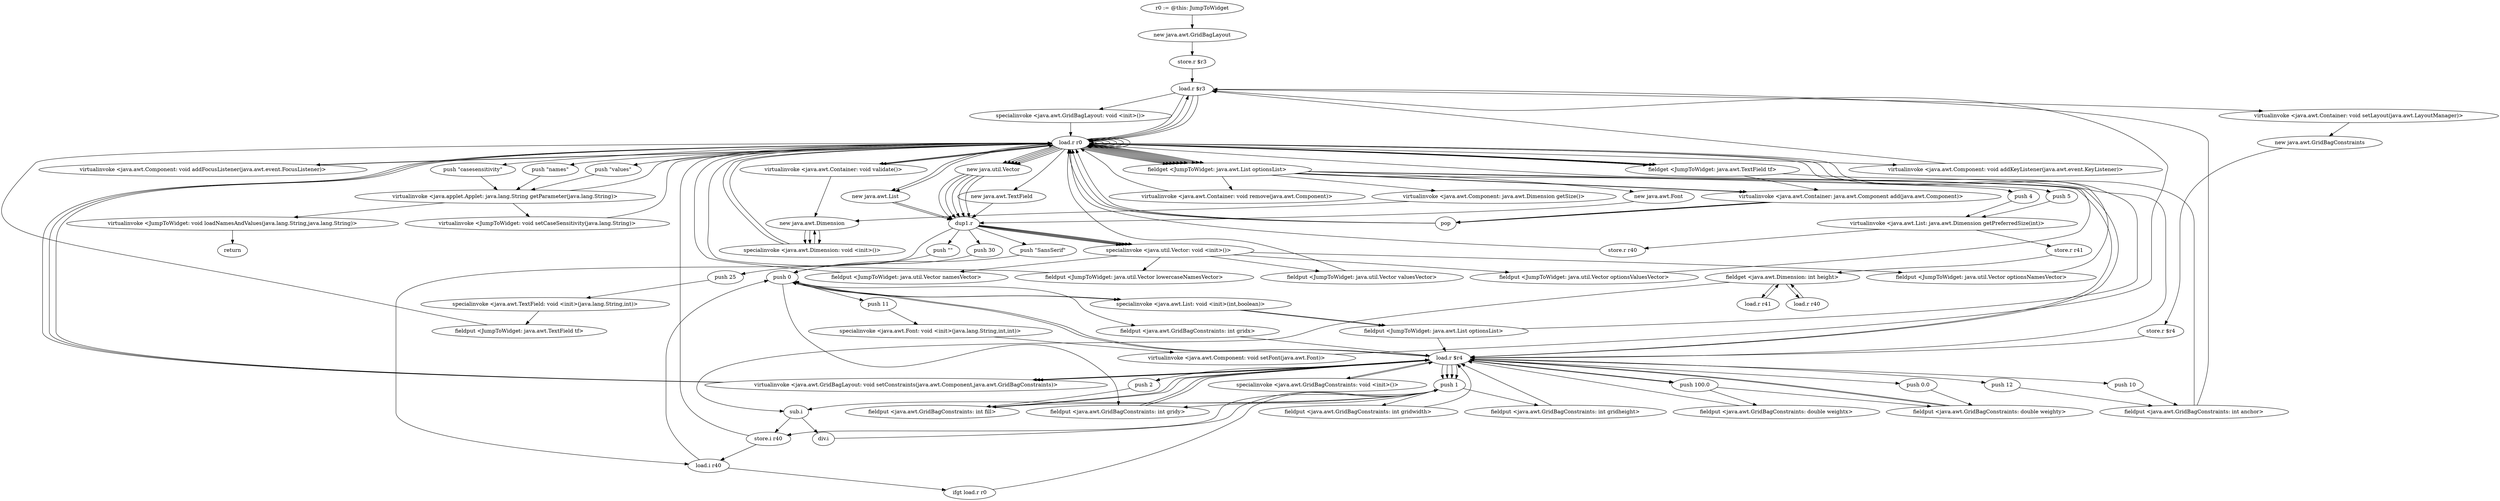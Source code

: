 digraph "" {
    "r0 := @this: JumpToWidget"
    "new java.awt.GridBagLayout"
    "r0 := @this: JumpToWidget"->"new java.awt.GridBagLayout";
    "store.r $r3"
    "new java.awt.GridBagLayout"->"store.r $r3";
    "load.r $r3"
    "store.r $r3"->"load.r $r3";
    "specialinvoke <java.awt.GridBagLayout: void <init>()>"
    "load.r $r3"->"specialinvoke <java.awt.GridBagLayout: void <init>()>";
    "load.r r0"
    "specialinvoke <java.awt.GridBagLayout: void <init>()>"->"load.r r0";
    "load.r r0"->"load.r $r3";
    "virtualinvoke <java.awt.Container: void setLayout(java.awt.LayoutManager)>"
    "load.r $r3"->"virtualinvoke <java.awt.Container: void setLayout(java.awt.LayoutManager)>";
    "new java.awt.GridBagConstraints"
    "virtualinvoke <java.awt.Container: void setLayout(java.awt.LayoutManager)>"->"new java.awt.GridBagConstraints";
    "store.r $r4"
    "new java.awt.GridBagConstraints"->"store.r $r4";
    "load.r $r4"
    "store.r $r4"->"load.r $r4";
    "specialinvoke <java.awt.GridBagConstraints: void <init>()>"
    "load.r $r4"->"specialinvoke <java.awt.GridBagConstraints: void <init>()>";
    "specialinvoke <java.awt.GridBagConstraints: void <init>()>"->"load.r $r4";
    "push 100.0"
    "load.r $r4"->"push 100.0";
    "fieldput <java.awt.GridBagConstraints: double weightx>"
    "push 100.0"->"fieldput <java.awt.GridBagConstraints: double weightx>";
    "fieldput <java.awt.GridBagConstraints: double weightx>"->"load.r $r4";
    "push 0.0"
    "load.r $r4"->"push 0.0";
    "fieldput <java.awt.GridBagConstraints: double weighty>"
    "push 0.0"->"fieldput <java.awt.GridBagConstraints: double weighty>";
    "fieldput <java.awt.GridBagConstraints: double weighty>"->"load.r $r4";
    "push 0"
    "load.r $r4"->"push 0";
    "fieldput <java.awt.GridBagConstraints: int gridx>"
    "push 0"->"fieldput <java.awt.GridBagConstraints: int gridx>";
    "fieldput <java.awt.GridBagConstraints: int gridx>"->"load.r $r4";
    "load.r $r4"->"push 0";
    "fieldput <java.awt.GridBagConstraints: int gridy>"
    "push 0"->"fieldput <java.awt.GridBagConstraints: int gridy>";
    "fieldput <java.awt.GridBagConstraints: int gridy>"->"load.r $r4";
    "push 1"
    "load.r $r4"->"push 1";
    "fieldput <java.awt.GridBagConstraints: int gridwidth>"
    "push 1"->"fieldput <java.awt.GridBagConstraints: int gridwidth>";
    "fieldput <java.awt.GridBagConstraints: int gridwidth>"->"load.r $r4";
    "load.r $r4"->"push 1";
    "fieldput <java.awt.GridBagConstraints: int gridheight>"
    "push 1"->"fieldput <java.awt.GridBagConstraints: int gridheight>";
    "fieldput <java.awt.GridBagConstraints: int gridheight>"->"load.r $r4";
    "push 2"
    "load.r $r4"->"push 2";
    "fieldput <java.awt.GridBagConstraints: int fill>"
    "push 2"->"fieldput <java.awt.GridBagConstraints: int fill>";
    "fieldput <java.awt.GridBagConstraints: int fill>"->"load.r $r4";
    "push 12"
    "load.r $r4"->"push 12";
    "fieldput <java.awt.GridBagConstraints: int anchor>"
    "push 12"->"fieldput <java.awt.GridBagConstraints: int anchor>";
    "fieldput <java.awt.GridBagConstraints: int anchor>"->"load.r r0";
    "new java.awt.TextField"
    "load.r r0"->"new java.awt.TextField";
    "dup1.r"
    "new java.awt.TextField"->"dup1.r";
    "push \"\""
    "dup1.r"->"push \"\"";
    "push 25"
    "push \"\""->"push 25";
    "specialinvoke <java.awt.TextField: void <init>(java.lang.String,int)>"
    "push 25"->"specialinvoke <java.awt.TextField: void <init>(java.lang.String,int)>";
    "fieldput <JumpToWidget: java.awt.TextField tf>"
    "specialinvoke <java.awt.TextField: void <init>(java.lang.String,int)>"->"fieldput <JumpToWidget: java.awt.TextField tf>";
    "fieldput <JumpToWidget: java.awt.TextField tf>"->"load.r r0";
    "fieldget <JumpToWidget: java.awt.TextField tf>"
    "load.r r0"->"fieldget <JumpToWidget: java.awt.TextField tf>";
    "fieldget <JumpToWidget: java.awt.TextField tf>"->"load.r r0";
    "virtualinvoke <java.awt.Component: void addKeyListener(java.awt.event.KeyListener)>"
    "load.r r0"->"virtualinvoke <java.awt.Component: void addKeyListener(java.awt.event.KeyListener)>";
    "virtualinvoke <java.awt.Component: void addKeyListener(java.awt.event.KeyListener)>"->"load.r $r3";
    "load.r $r3"->"load.r r0";
    "load.r r0"->"fieldget <JumpToWidget: java.awt.TextField tf>";
    "fieldget <JumpToWidget: java.awt.TextField tf>"->"load.r $r4";
    "virtualinvoke <java.awt.GridBagLayout: void setConstraints(java.awt.Component,java.awt.GridBagConstraints)>"
    "load.r $r4"->"virtualinvoke <java.awt.GridBagLayout: void setConstraints(java.awt.Component,java.awt.GridBagConstraints)>";
    "virtualinvoke <java.awt.GridBagLayout: void setConstraints(java.awt.Component,java.awt.GridBagConstraints)>"->"load.r r0";
    "load.r r0"->"load.r r0";
    "load.r r0"->"fieldget <JumpToWidget: java.awt.TextField tf>";
    "virtualinvoke <java.awt.Container: java.awt.Component add(java.awt.Component)>"
    "fieldget <JumpToWidget: java.awt.TextField tf>"->"virtualinvoke <java.awt.Container: java.awt.Component add(java.awt.Component)>";
    "pop"
    "virtualinvoke <java.awt.Container: java.awt.Component add(java.awt.Component)>"->"pop";
    "pop"->"load.r r0";
    "new java.awt.List"
    "load.r r0"->"new java.awt.List";
    "new java.awt.List"->"dup1.r";
    "push 30"
    "dup1.r"->"push 30";
    "push 30"->"push 0";
    "specialinvoke <java.awt.List: void <init>(int,boolean)>"
    "push 0"->"specialinvoke <java.awt.List: void <init>(int,boolean)>";
    "fieldput <JumpToWidget: java.awt.List optionsList>"
    "specialinvoke <java.awt.List: void <init>(int,boolean)>"->"fieldput <JumpToWidget: java.awt.List optionsList>";
    "fieldput <JumpToWidget: java.awt.List optionsList>"->"load.r $r4";
    "load.r $r4"->"push 1";
    "push 1"->"fieldput <java.awt.GridBagConstraints: int gridy>";
    "fieldput <java.awt.GridBagConstraints: int gridy>"->"load.r $r4";
    "load.r $r4"->"push 100.0";
    "push 100.0"->"fieldput <java.awt.GridBagConstraints: double weighty>";
    "fieldput <java.awt.GridBagConstraints: double weighty>"->"load.r $r4";
    "load.r $r4"->"push 1";
    "push 1"->"fieldput <java.awt.GridBagConstraints: int fill>";
    "fieldput <java.awt.GridBagConstraints: int fill>"->"load.r $r4";
    "push 10"
    "load.r $r4"->"push 10";
    "push 10"->"fieldput <java.awt.GridBagConstraints: int anchor>";
    "fieldput <java.awt.GridBagConstraints: int anchor>"->"load.r $r3";
    "load.r $r3"->"load.r r0";
    "fieldget <JumpToWidget: java.awt.List optionsList>"
    "load.r r0"->"fieldget <JumpToWidget: java.awt.List optionsList>";
    "fieldget <JumpToWidget: java.awt.List optionsList>"->"load.r $r4";
    "load.r $r4"->"virtualinvoke <java.awt.GridBagLayout: void setConstraints(java.awt.Component,java.awt.GridBagConstraints)>";
    "virtualinvoke <java.awt.GridBagLayout: void setConstraints(java.awt.Component,java.awt.GridBagConstraints)>"->"load.r r0";
    "load.r r0"->"load.r r0";
    "load.r r0"->"fieldget <JumpToWidget: java.awt.List optionsList>";
    "fieldget <JumpToWidget: java.awt.List optionsList>"->"virtualinvoke <java.awt.Container: java.awt.Component add(java.awt.Component)>";
    "virtualinvoke <java.awt.Container: java.awt.Component add(java.awt.Component)>"->"pop";
    "pop"->"load.r r0";
    "virtualinvoke <java.awt.Container: void validate()>"
    "load.r r0"->"virtualinvoke <java.awt.Container: void validate()>";
    "new java.awt.Dimension"
    "virtualinvoke <java.awt.Container: void validate()>"->"new java.awt.Dimension";
    "specialinvoke <java.awt.Dimension: void <init>()>"
    "new java.awt.Dimension"->"specialinvoke <java.awt.Dimension: void <init>()>";
    "specialinvoke <java.awt.Dimension: void <init>()>"->"load.r r0";
    "load.r r0"->"fieldget <JumpToWidget: java.awt.List optionsList>";
    "virtualinvoke <java.awt.Component: java.awt.Dimension getSize()>"
    "fieldget <JumpToWidget: java.awt.List optionsList>"->"virtualinvoke <java.awt.Component: java.awt.Dimension getSize()>";
    "virtualinvoke <java.awt.Component: java.awt.Dimension getSize()>"->"new java.awt.Dimension";
    "new java.awt.Dimension"->"specialinvoke <java.awt.Dimension: void <init>()>";
    "specialinvoke <java.awt.Dimension: void <init>()>"->"new java.awt.Dimension";
    "new java.awt.Dimension"->"specialinvoke <java.awt.Dimension: void <init>()>";
    "specialinvoke <java.awt.Dimension: void <init>()>"->"load.r r0";
    "load.r r0"->"fieldget <JumpToWidget: java.awt.List optionsList>";
    "push 4"
    "fieldget <JumpToWidget: java.awt.List optionsList>"->"push 4";
    "virtualinvoke <java.awt.List: java.awt.Dimension getPreferredSize(int)>"
    "push 4"->"virtualinvoke <java.awt.List: java.awt.Dimension getPreferredSize(int)>";
    "store.r r40"
    "virtualinvoke <java.awt.List: java.awt.Dimension getPreferredSize(int)>"->"store.r r40";
    "store.r r40"->"load.r r0";
    "load.r r0"->"fieldget <JumpToWidget: java.awt.List optionsList>";
    "push 5"
    "fieldget <JumpToWidget: java.awt.List optionsList>"->"push 5";
    "push 5"->"virtualinvoke <java.awt.List: java.awt.Dimension getPreferredSize(int)>";
    "store.r r41"
    "virtualinvoke <java.awt.List: java.awt.Dimension getPreferredSize(int)>"->"store.r r41";
    "fieldget <java.awt.Dimension: int height>"
    "store.r r41"->"fieldget <java.awt.Dimension: int height>";
    "load.r r41"
    "fieldget <java.awt.Dimension: int height>"->"load.r r41";
    "load.r r41"->"fieldget <java.awt.Dimension: int height>";
    "load.r r40"
    "fieldget <java.awt.Dimension: int height>"->"load.r r40";
    "load.r r40"->"fieldget <java.awt.Dimension: int height>";
    "sub.i"
    "fieldget <java.awt.Dimension: int height>"->"sub.i";
    "div.i"
    "sub.i"->"div.i";
    "div.i"->"push 1";
    "push 1"->"sub.i";
    "store.i r40"
    "sub.i"->"store.i r40";
    "load.i r40"
    "store.i r40"->"load.i r40";
    "ifgt load.r r0"
    "load.i r40"->"ifgt load.r r0";
    "ifgt load.r r0"->"push 1";
    "push 1"->"store.i r40";
    "store.i r40"->"load.r r0";
    "load.r r0"->"load.r r0";
    "load.r r0"->"fieldget <JumpToWidget: java.awt.List optionsList>";
    "virtualinvoke <java.awt.Container: void remove(java.awt.Component)>"
    "fieldget <JumpToWidget: java.awt.List optionsList>"->"virtualinvoke <java.awt.Container: void remove(java.awt.Component)>";
    "virtualinvoke <java.awt.Container: void remove(java.awt.Component)>"->"load.r r0";
    "load.r r0"->"virtualinvoke <java.awt.Container: void validate()>";
    "virtualinvoke <java.awt.Container: void validate()>"->"load.r r0";
    "load.r r0"->"new java.awt.List";
    "new java.awt.List"->"dup1.r";
    "dup1.r"->"load.i r40";
    "load.i r40"->"push 0";
    "push 0"->"specialinvoke <java.awt.List: void <init>(int,boolean)>";
    "specialinvoke <java.awt.List: void <init>(int,boolean)>"->"fieldput <JumpToWidget: java.awt.List optionsList>";
    "fieldput <JumpToWidget: java.awt.List optionsList>"->"load.r r0";
    "load.r r0"->"fieldget <JumpToWidget: java.awt.List optionsList>";
    "fieldget <JumpToWidget: java.awt.List optionsList>"->"load.r r0";
    "virtualinvoke <java.awt.Component: void addFocusListener(java.awt.event.FocusListener)>"
    "load.r r0"->"virtualinvoke <java.awt.Component: void addFocusListener(java.awt.event.FocusListener)>";
    "virtualinvoke <java.awt.Component: void addFocusListener(java.awt.event.FocusListener)>"->"load.r r0";
    "load.r r0"->"fieldget <JumpToWidget: java.awt.List optionsList>";
    "new java.awt.Font"
    "fieldget <JumpToWidget: java.awt.List optionsList>"->"new java.awt.Font";
    "new java.awt.Font"->"dup1.r";
    "push \"SansSerif\""
    "dup1.r"->"push \"SansSerif\"";
    "push \"SansSerif\""->"push 0";
    "push 11"
    "push 0"->"push 11";
    "specialinvoke <java.awt.Font: void <init>(java.lang.String,int,int)>"
    "push 11"->"specialinvoke <java.awt.Font: void <init>(java.lang.String,int,int)>";
    "virtualinvoke <java.awt.Component: void setFont(java.awt.Font)>"
    "specialinvoke <java.awt.Font: void <init>(java.lang.String,int,int)>"->"virtualinvoke <java.awt.Component: void setFont(java.awt.Font)>";
    "virtualinvoke <java.awt.Component: void setFont(java.awt.Font)>"->"load.r $r3";
    "load.r $r3"->"load.r r0";
    "load.r r0"->"fieldget <JumpToWidget: java.awt.List optionsList>";
    "fieldget <JumpToWidget: java.awt.List optionsList>"->"load.r $r4";
    "load.r $r4"->"virtualinvoke <java.awt.GridBagLayout: void setConstraints(java.awt.Component,java.awt.GridBagConstraints)>";
    "virtualinvoke <java.awt.GridBagLayout: void setConstraints(java.awt.Component,java.awt.GridBagConstraints)>"->"load.r r0";
    "load.r r0"->"load.r r0";
    "load.r r0"->"fieldget <JumpToWidget: java.awt.List optionsList>";
    "fieldget <JumpToWidget: java.awt.List optionsList>"->"virtualinvoke <java.awt.Container: java.awt.Component add(java.awt.Component)>";
    "virtualinvoke <java.awt.Container: java.awt.Component add(java.awt.Component)>"->"pop";
    "pop"->"load.r r0";
    "new java.util.Vector"
    "load.r r0"->"new java.util.Vector";
    "new java.util.Vector"->"dup1.r";
    "specialinvoke <java.util.Vector: void <init>()>"
    "dup1.r"->"specialinvoke <java.util.Vector: void <init>()>";
    "fieldput <JumpToWidget: java.util.Vector namesVector>"
    "specialinvoke <java.util.Vector: void <init>()>"->"fieldput <JumpToWidget: java.util.Vector namesVector>";
    "fieldput <JumpToWidget: java.util.Vector namesVector>"->"load.r r0";
    "load.r r0"->"new java.util.Vector";
    "new java.util.Vector"->"dup1.r";
    "dup1.r"->"specialinvoke <java.util.Vector: void <init>()>";
    "fieldput <JumpToWidget: java.util.Vector lowercaseNamesVector>"
    "specialinvoke <java.util.Vector: void <init>()>"->"fieldput <JumpToWidget: java.util.Vector lowercaseNamesVector>";
    "fieldput <JumpToWidget: java.util.Vector lowercaseNamesVector>"->"load.r r0";
    "load.r r0"->"new java.util.Vector";
    "new java.util.Vector"->"dup1.r";
    "dup1.r"->"specialinvoke <java.util.Vector: void <init>()>";
    "fieldput <JumpToWidget: java.util.Vector valuesVector>"
    "specialinvoke <java.util.Vector: void <init>()>"->"fieldput <JumpToWidget: java.util.Vector valuesVector>";
    "fieldput <JumpToWidget: java.util.Vector valuesVector>"->"load.r r0";
    "load.r r0"->"new java.util.Vector";
    "new java.util.Vector"->"dup1.r";
    "dup1.r"->"specialinvoke <java.util.Vector: void <init>()>";
    "fieldput <JumpToWidget: java.util.Vector optionsValuesVector>"
    "specialinvoke <java.util.Vector: void <init>()>"->"fieldput <JumpToWidget: java.util.Vector optionsValuesVector>";
    "fieldput <JumpToWidget: java.util.Vector optionsValuesVector>"->"load.r r0";
    "load.r r0"->"new java.util.Vector";
    "new java.util.Vector"->"dup1.r";
    "dup1.r"->"specialinvoke <java.util.Vector: void <init>()>";
    "fieldput <JumpToWidget: java.util.Vector optionsNamesVector>"
    "specialinvoke <java.util.Vector: void <init>()>"->"fieldput <JumpToWidget: java.util.Vector optionsNamesVector>";
    "fieldput <JumpToWidget: java.util.Vector optionsNamesVector>"->"load.r r0";
    "load.r r0"->"load.r r0";
    "push \"casesensitivity\""
    "load.r r0"->"push \"casesensitivity\"";
    "virtualinvoke <java.applet.Applet: java.lang.String getParameter(java.lang.String)>"
    "push \"casesensitivity\""->"virtualinvoke <java.applet.Applet: java.lang.String getParameter(java.lang.String)>";
    "virtualinvoke <JumpToWidget: void setCaseSensitivity(java.lang.String)>"
    "virtualinvoke <java.applet.Applet: java.lang.String getParameter(java.lang.String)>"->"virtualinvoke <JumpToWidget: void setCaseSensitivity(java.lang.String)>";
    "virtualinvoke <JumpToWidget: void setCaseSensitivity(java.lang.String)>"->"load.r r0";
    "load.r r0"->"load.r r0";
    "push \"names\""
    "load.r r0"->"push \"names\"";
    "push \"names\""->"virtualinvoke <java.applet.Applet: java.lang.String getParameter(java.lang.String)>";
    "virtualinvoke <java.applet.Applet: java.lang.String getParameter(java.lang.String)>"->"load.r r0";
    "push \"values\""
    "load.r r0"->"push \"values\"";
    "push \"values\""->"virtualinvoke <java.applet.Applet: java.lang.String getParameter(java.lang.String)>";
    "virtualinvoke <JumpToWidget: void loadNamesAndValues(java.lang.String,java.lang.String)>"
    "virtualinvoke <java.applet.Applet: java.lang.String getParameter(java.lang.String)>"->"virtualinvoke <JumpToWidget: void loadNamesAndValues(java.lang.String,java.lang.String)>";
    "return"
    "virtualinvoke <JumpToWidget: void loadNamesAndValues(java.lang.String,java.lang.String)>"->"return";
}
